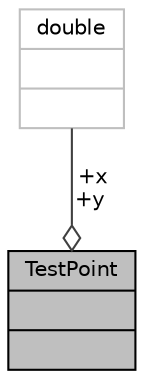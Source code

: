 digraph "TestPoint"
{
 // INTERACTIVE_SVG=YES
  bgcolor="transparent";
  edge [fontname="Helvetica",fontsize="10",labelfontname="Helvetica",labelfontsize="10"];
  node [fontname="Helvetica",fontsize="10",shape=record];
  Node1 [label="{TestPoint\n||}",height=0.2,width=0.4,color="black", fillcolor="grey75", style="filled" fontcolor="black"];
  Node2 -> Node1 [color="grey25",fontsize="10",style="solid",label=" +x\n+y" ,arrowhead="odiamond",fontname="Helvetica"];
  Node2 [label="{double\n||}",height=0.2,width=0.4,color="grey75"];
}
